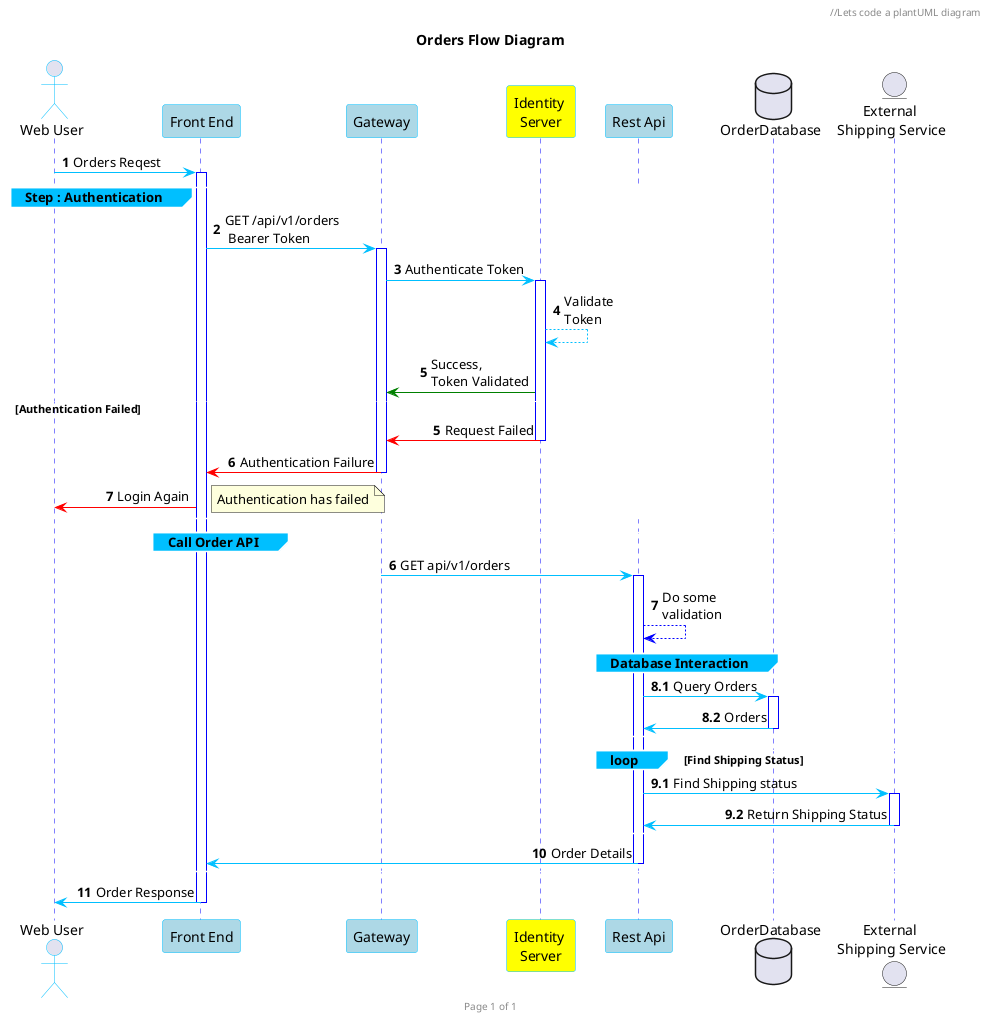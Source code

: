 @startuml my simple order request 

'skinparam Handwritten true
'skinparam <TYPE><attribute> <VALUE>
'skinparam SequenceArrowColor DeepSkyBlue
'skinparam SequenceActorBorderColor DeepSkyBlue

skinparam sequence {
   ArrowColor DeepSkyBlue
   ActorBorderColor DeepSkyBlue
   ParticipantBorderColor DeepSkyBlue
   ParticipantBackgroundColor LightBlue
   EntityBackgroundColor LightBlue
   DatabaseBackgroundColor LightBlue
   LifelineBorderColor Blue
   GroupBackgroundColor DeepSkyBlue
   GroupBorderColor DogerBlue
   FontName Aapex

   'important
   'MEssageAlign center|right|direction 
   MessageAlign direction
}

'skinparam Monochrome true
'skinparam Monochrome reverse 


header //Lets code a plantUML diagram
footer Page %page% of %lastpage%
title "Orders Flow Diagram"

actor "Web User" as WebUser
participant "Front End" as Portal 
participant Gateway
participant "Identity \nServer" as IDServer #Yellow
participant "Rest Api" as RestApi
database OrderDatabase 
entity "External \nShipping Service" as ExternalShippingService

autonumber
WebUser -> Portal ++ : Orders Reqest
group Step : Authentication
    Portal -> Gateway ++ : GET /api/v1/orders\n Bearer Token
    Gateway -> IDServer ++ : Authenticate Token 
    IDServer --> IDServer : Validate \nToken
    IDServer -[#Green]> Gateway : Success, \nToken Validated
    
    
else Authentication Failed
    autonumber 5
    IDServer -[#Red]> Gateway -- : Request Failed
    Gateway -[#Red]> Portal -- : Authentication Failure
    Portal -[#Red]> WebUser : Login Again
    note right : Authentication has failed

end

autonumber 6
group Call Order API
    Gateway -> RestApi ++: GET api/v1/orders
    RestApi --[#Blue]> RestApi : Do some \nvalidation
    
    group Database Interaction
        autonumber 8.1
        RestApi -> OrderDatabase ++: Query Orders
        OrderDatabase -> RestApi --: Orders
    end

    'loop
    autonumber inc
    loop Find Shipping Status 
        RestApi -> ExternalShippingService ++ : Find Shipping status
        ExternalShippingService ->RestApi -- : Return Shipping Status
    end

    autonumber 10
    RestApi -> Portal --: Order Details


end

Portal -> WebUser -- : Order Response
 

@enduml